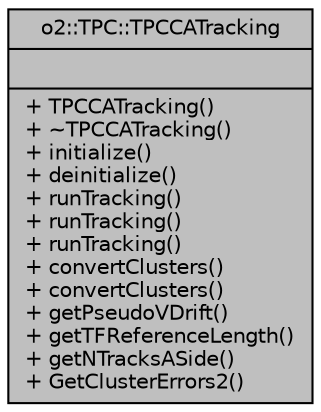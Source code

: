 digraph "o2::TPC::TPCCATracking"
{
 // INTERACTIVE_SVG=YES
  bgcolor="transparent";
  edge [fontname="Helvetica",fontsize="10",labelfontname="Helvetica",labelfontsize="10"];
  node [fontname="Helvetica",fontsize="10",shape=record];
  Node1 [label="{o2::TPC::TPCCATracking\n||+ TPCCATracking()\l+ ~TPCCATracking()\l+ initialize()\l+ deinitialize()\l+ runTracking()\l+ runTracking()\l+ runTracking()\l+ convertClusters()\l+ convertClusters()\l+ getPseudoVDrift()\l+ getTFReferenceLength()\l+ getNTracksASide()\l+ GetClusterErrors2()\l}",height=0.2,width=0.4,color="black", fillcolor="grey75", style="filled" fontcolor="black"];
}
